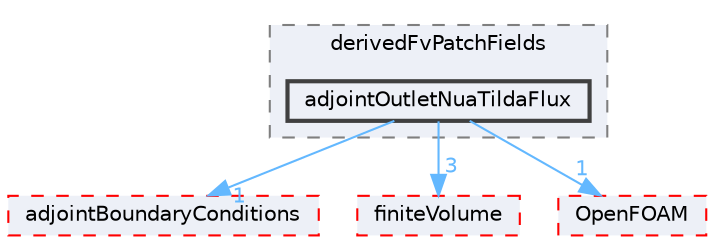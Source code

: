digraph "src/optimisation/adjointOptimisation/adjoint/turbulenceModels/incompressibleAdjoint/adjointRAS/derivedFvPatchFields/adjointOutletNuaTildaFlux"
{
 // LATEX_PDF_SIZE
  bgcolor="transparent";
  edge [fontname=Helvetica,fontsize=10,labelfontname=Helvetica,labelfontsize=10];
  node [fontname=Helvetica,fontsize=10,shape=box,height=0.2,width=0.4];
  compound=true
  subgraph clusterdir_dee64796cb0cb3643bf98dbe7f3e7597 {
    graph [ bgcolor="#edf0f7", pencolor="grey50", label="derivedFvPatchFields", fontname=Helvetica,fontsize=10 style="filled,dashed", URL="dir_dee64796cb0cb3643bf98dbe7f3e7597.html",tooltip=""]
  dir_4762eb47ce0b99bafa7dd19d0fc6936a [label="adjointOutletNuaTildaFlux", fillcolor="#edf0f7", color="grey25", style="filled,bold", URL="dir_4762eb47ce0b99bafa7dd19d0fc6936a.html",tooltip=""];
  }
  dir_1784f822592d39f816c839dc1a098cdb [label="adjointBoundaryConditions", fillcolor="#edf0f7", color="red", style="filled,dashed", URL="dir_1784f822592d39f816c839dc1a098cdb.html",tooltip=""];
  dir_9bd15774b555cf7259a6fa18f99fe99b [label="finiteVolume", fillcolor="#edf0f7", color="red", style="filled,dashed", URL="dir_9bd15774b555cf7259a6fa18f99fe99b.html",tooltip=""];
  dir_c5473ff19b20e6ec4dfe5c310b3778a8 [label="OpenFOAM", fillcolor="#edf0f7", color="red", style="filled,dashed", URL="dir_c5473ff19b20e6ec4dfe5c310b3778a8.html",tooltip=""];
  dir_4762eb47ce0b99bafa7dd19d0fc6936a->dir_1784f822592d39f816c839dc1a098cdb [headlabel="1", labeldistance=1.5 headhref="dir_000050_000033.html" href="dir_000050_000033.html" color="steelblue1" fontcolor="steelblue1"];
  dir_4762eb47ce0b99bafa7dd19d0fc6936a->dir_9bd15774b555cf7259a6fa18f99fe99b [headlabel="3", labeldistance=1.5 headhref="dir_000050_001387.html" href="dir_000050_001387.html" color="steelblue1" fontcolor="steelblue1"];
  dir_4762eb47ce0b99bafa7dd19d0fc6936a->dir_c5473ff19b20e6ec4dfe5c310b3778a8 [headlabel="1", labeldistance=1.5 headhref="dir_000050_002695.html" href="dir_000050_002695.html" color="steelblue1" fontcolor="steelblue1"];
}
